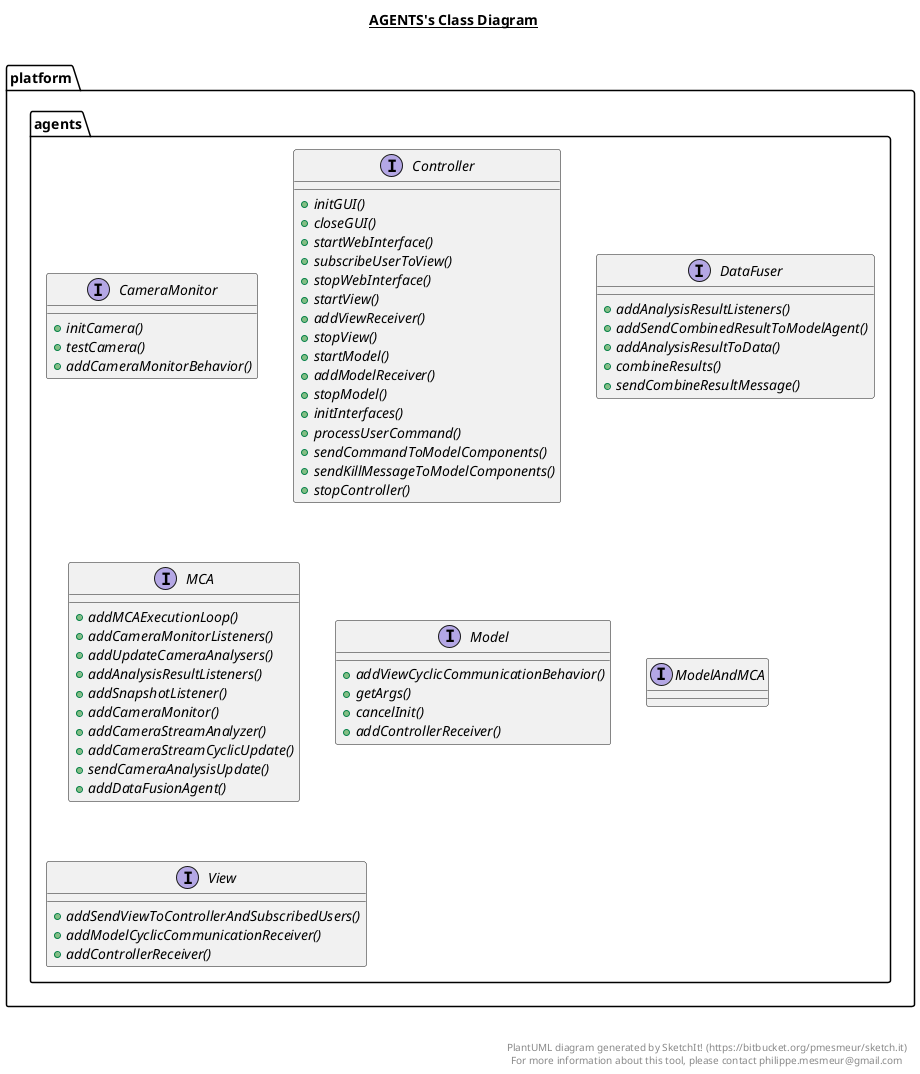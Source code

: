 @startuml

title __AGENTS's Class Diagram__\n

  package platform {
    package platform.agents {
      interface CameraMonitor {
          {abstract} + initCamera()
          {abstract} + testCamera()
          {abstract} + addCameraMonitorBehavior()
      }
    }
  }
  

  package platform {
    package platform.agents {
      interface Controller {
          {abstract} + initGUI()
          {abstract} + closeGUI()
          {abstract} + startWebInterface()
          {abstract} + subscribeUserToView()
          {abstract} + stopWebInterface()
          {abstract} + startView()
          {abstract} + addViewReceiver()
          {abstract} + stopView()
          {abstract} + startModel()
          {abstract} + addModelReceiver()
          {abstract} + stopModel()
          {abstract} + initInterfaces()
          {abstract} + processUserCommand()
          {abstract} + sendCommandToModelComponents()
          {abstract} + sendKillMessageToModelComponents()
          {abstract} + stopController()
      }
    }
  }
  

  package platform {
    package platform.agents {
      interface DataFuser {
          {abstract} + addAnalysisResultListeners()
          {abstract} + addSendCombinedResultToModelAgent()
          {abstract} + addAnalysisResultToData()
          {abstract} + combineResults()
          {abstract} + sendCombineResultMessage()
      }
    }
  }
  

  package platform {
    package platform.agents {
      interface MCA {
          {abstract} + addMCAExecutionLoop()
          {abstract} + addCameraMonitorListeners()
          {abstract} + addUpdateCameraAnalysers()
          {abstract} + addAnalysisResultListeners()
          {abstract} + addSnapshotListener()
          {abstract} + addCameraMonitor()
          {abstract} + addCameraStreamAnalyzer()
          {abstract} + addCameraStreamCyclicUpdate()
          {abstract} + sendCameraAnalysisUpdate()
          {abstract} + addDataFusionAgent()
      }
    }
  }
  

  package platform {
    package platform.agents {
      interface Model {
          {abstract} + addViewCyclicCommunicationBehavior()
          {abstract} + getArgs()
          {abstract} + cancelInit()
          {abstract} + addControllerReceiver()
      }
    }
  }
  

  package platform {
    package platform.agents {
      interface ModelAndMCA {
      }
    }
  }
  

  package platform {
    package platform.agents {
      interface View {
          {abstract} + addSendViewToControllerAndSubscribedUsers()
          {abstract} + addModelCyclicCommunicationReceiver()
          {abstract} + addControllerReceiver()
      }
    }
  }
  



right footer


PlantUML diagram generated by SketchIt! (https://bitbucket.org/pmesmeur/sketch.it)
For more information about this tool, please contact philippe.mesmeur@gmail.com
endfooter

@enduml
